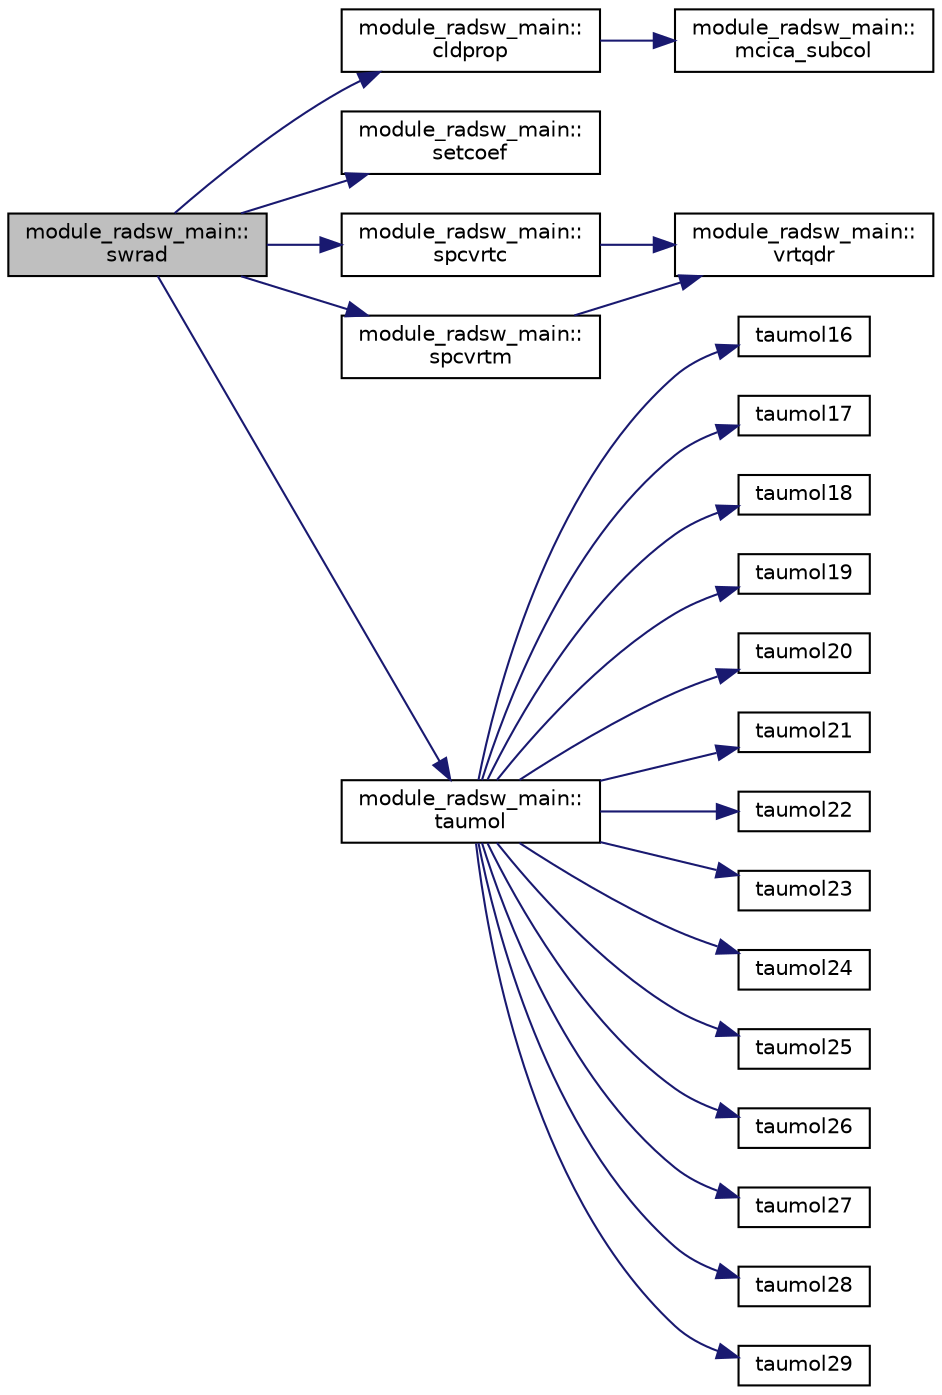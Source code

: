 digraph "module_radsw_main::swrad"
{
  edge [fontname="Helvetica",fontsize="10",labelfontname="Helvetica",labelfontsize="10"];
  node [fontname="Helvetica",fontsize="10",shape=record];
  rankdir="LR";
  Node9 [label="module_radsw_main::\lswrad",height=0.2,width=0.4,color="black", fillcolor="grey75", style="filled", fontcolor="black"];
  Node9 -> Node10 [color="midnightblue",fontsize="10",style="solid",fontname="Helvetica"];
  Node10 [label="module_radsw_main::\lcldprop",height=0.2,width=0.4,color="black", fillcolor="white", style="filled",URL="$group__module__radsw__main.html#ga89ca572fa54a63a21009caa0760d405b",tooltip="This subroutine computes the cloud optical properties for each cloudy layer and g-point interval..."];
  Node10 -> Node11 [color="midnightblue",fontsize="10",style="solid",fontname="Helvetica"];
  Node11 [label="module_radsw_main::\lmcica_subcol",height=0.2,width=0.4,color="black", fillcolor="white", style="filled",URL="$group__module__radsw__main.html#gadf2f35094ed7dc31e8f52781745cf021",tooltip="This subroutine computes the sub-colum cloud profile flag array. "];
  Node9 -> Node12 [color="midnightblue",fontsize="10",style="solid",fontname="Helvetica"];
  Node12 [label="module_radsw_main::\lsetcoef",height=0.2,width=0.4,color="black", fillcolor="white", style="filled",URL="$group__module__radsw__main.html#ga5eb9918ebc222138a9dad016440e1a74",tooltip="This subroutine computes various coefficients needed in radiative transfer calculation. "];
  Node9 -> Node13 [color="midnightblue",fontsize="10",style="solid",fontname="Helvetica"];
  Node13 [label="module_radsw_main::\lspcvrtc",height=0.2,width=0.4,color="black", fillcolor="white", style="filled",URL="$group__module__radsw__main.html#gaeb992f35bdf7dbf9ea8709d7d91dedfd",tooltip="This subroutine computes the shortwave radiative fluxes using two-stream method. "];
  Node13 -> Node14 [color="midnightblue",fontsize="10",style="solid",fontname="Helvetica"];
  Node14 [label="module_radsw_main::\lvrtqdr",height=0.2,width=0.4,color="black", fillcolor="white", style="filled",URL="$group__module__radsw__main.html#gad227ccde86a01f47c1ab3b4bed5ba1be",tooltip="This subroutine is called by spcvrtc() and spcvrtm(), and computes the upward and downward radiation ..."];
  Node9 -> Node15 [color="midnightblue",fontsize="10",style="solid",fontname="Helvetica"];
  Node15 [label="module_radsw_main::\lspcvrtm",height=0.2,width=0.4,color="black", fillcolor="white", style="filled",URL="$group__module__radsw__main.html#ga859cc14063a58e9d0a252e4366b9fff3",tooltip="This subroutine computes the shortwave radiative fluxes using two-stream method of h..."];
  Node15 -> Node14 [color="midnightblue",fontsize="10",style="solid",fontname="Helvetica"];
  Node9 -> Node16 [color="midnightblue",fontsize="10",style="solid",fontname="Helvetica"];
  Node16 [label="module_radsw_main::\ltaumol",height=0.2,width=0.4,color="black", fillcolor="white", style="filled",URL="$group__module__radsw__main.html#gaa82121d21c1e8f2ca938378249fea135",tooltip="This subroutine calculates optical depths for gaseous absorption and rayleigh scattering   subroutine..."];
  Node16 -> Node17 [color="midnightblue",fontsize="10",style="solid",fontname="Helvetica"];
  Node17 [label="taumol16",height=0.2,width=0.4,color="black", fillcolor="white", style="filled",URL="$group__module__radsw__main.html#ga8702f5f6285ff1a5cbfad740545fffb6",tooltip="The subroutine computes the optical depth in band 16: 2600-3250 cm-1 (low - h2o,ch4; high - ch4) ..."];
  Node16 -> Node18 [color="midnightblue",fontsize="10",style="solid",fontname="Helvetica"];
  Node18 [label="taumol17",height=0.2,width=0.4,color="black", fillcolor="white", style="filled",URL="$radsw__main_8f.html#ae46d1c061726bcde426caadd80b1fd80",tooltip="The subroutine computes the optical depth in band 17: 3250-4000 cm-1 (low - h2o,co2; high - h2o..."];
  Node16 -> Node19 [color="midnightblue",fontsize="10",style="solid",fontname="Helvetica"];
  Node19 [label="taumol18",height=0.2,width=0.4,color="black", fillcolor="white", style="filled",URL="$radsw__main_8f.html#a06f6f2b0ef60df93c267a667a2e1aa36",tooltip="The subroutine computes the optical depth in band 18: 4000-4650 cm-1 (low - h2o,ch4; high - ch4) ..."];
  Node16 -> Node20 [color="midnightblue",fontsize="10",style="solid",fontname="Helvetica"];
  Node20 [label="taumol19",height=0.2,width=0.4,color="black", fillcolor="white", style="filled",URL="$radsw__main_8f.html#a776a0d78fda9f4fd0f1153b55be597df",tooltip="The subroutine computes the optical depth in band 19: 4650-5150 cm-1 (low - h2o,co2; high - co2) ..."];
  Node16 -> Node21 [color="midnightblue",fontsize="10",style="solid",fontname="Helvetica"];
  Node21 [label="taumol20",height=0.2,width=0.4,color="black", fillcolor="white", style="filled",URL="$radsw__main_8f.html#a6eb9a29728a986ea6b15240adebd4a0c",tooltip="The subroutine computes the optical depth in band 20: 5150-6150 cm-1 (low - h2o; high - h2o) ..."];
  Node16 -> Node22 [color="midnightblue",fontsize="10",style="solid",fontname="Helvetica"];
  Node22 [label="taumol21",height=0.2,width=0.4,color="black", fillcolor="white", style="filled",URL="$radsw__main_8f.html#a54619c48147f35da2d7855dc488c0ff4",tooltip="The subroutine computes the optical depth in band 21: 6150-7700 cm-1 (low - h2o,co2; high - h2o..."];
  Node16 -> Node23 [color="midnightblue",fontsize="10",style="solid",fontname="Helvetica"];
  Node23 [label="taumol22",height=0.2,width=0.4,color="black", fillcolor="white", style="filled",URL="$radsw__main_8f.html#a3b5392346eee35eb13a2a54175b6338b",tooltip="The subroutine computes the optical depth in band 22: 7700-8050 cm-1 (low - h2o,o2; high - o2) ..."];
  Node16 -> Node24 [color="midnightblue",fontsize="10",style="solid",fontname="Helvetica"];
  Node24 [label="taumol23",height=0.2,width=0.4,color="black", fillcolor="white", style="filled",URL="$radsw__main_8f.html#adf5d73763c80ec079b72dda7d74cba94",tooltip="The subroutine computes the optical depth in band 23: 8050-12850 cm-1 (low - h2o; high - nothing) ..."];
  Node16 -> Node25 [color="midnightblue",fontsize="10",style="solid",fontname="Helvetica"];
  Node25 [label="taumol24",height=0.2,width=0.4,color="black", fillcolor="white", style="filled",URL="$radsw__main_8f.html#ae0abf1a08aa5d6ca14bfea83d0603716",tooltip="The subroutine computes the optical depth in band 24: 12850-16000 cm-1 (low - h2o,o2; high - o2) "];
  Node16 -> Node26 [color="midnightblue",fontsize="10",style="solid",fontname="Helvetica"];
  Node26 [label="taumol25",height=0.2,width=0.4,color="black", fillcolor="white", style="filled",URL="$radsw__main_8f.html#a21b72d6de9247eccb20de836ea76cf7a",tooltip="The subroutine computes the optical depth in band 25: 16000-22650 cm-1 (low - h2o; high - nothing) ..."];
  Node16 -> Node27 [color="midnightblue",fontsize="10",style="solid",fontname="Helvetica"];
  Node27 [label="taumol26",height=0.2,width=0.4,color="black", fillcolor="white", style="filled",URL="$radsw__main_8f.html#a20261640145a5d10e091ef3c67763175",tooltip="The subroutine computes the optical depth in band 26: 22650-29000 cm-1 (low - nothing; high - nothing..."];
  Node16 -> Node28 [color="midnightblue",fontsize="10",style="solid",fontname="Helvetica"];
  Node28 [label="taumol27",height=0.2,width=0.4,color="black", fillcolor="white", style="filled",URL="$radsw__main_8f.html#a7d2cea6cc0cfde853d25a14ba0efcca2",tooltip="The subroutine computes the optical depth in band 27: 29000-38000 cm-1 (low - o3; high - o3) ..."];
  Node16 -> Node29 [color="midnightblue",fontsize="10",style="solid",fontname="Helvetica"];
  Node29 [label="taumol28",height=0.2,width=0.4,color="black", fillcolor="white", style="filled",URL="$radsw__main_8f.html#a2113c76707f43cf91fe5926ab69d1b8b",tooltip="The subroutine computes the optical depth in band 28: 38000-50000 cm-1 (low - o3,o2; high - o3..."];
  Node16 -> Node30 [color="midnightblue",fontsize="10",style="solid",fontname="Helvetica"];
  Node30 [label="taumol29",height=0.2,width=0.4,color="black", fillcolor="white", style="filled",URL="$radsw__main_8f.html#a08e2db10432d07392f29a49bc5b5c640",tooltip="The subroutine computes the optical depth in band 29: 820-2600 cm-1 (low - h2o; high - co2) ..."];
}
